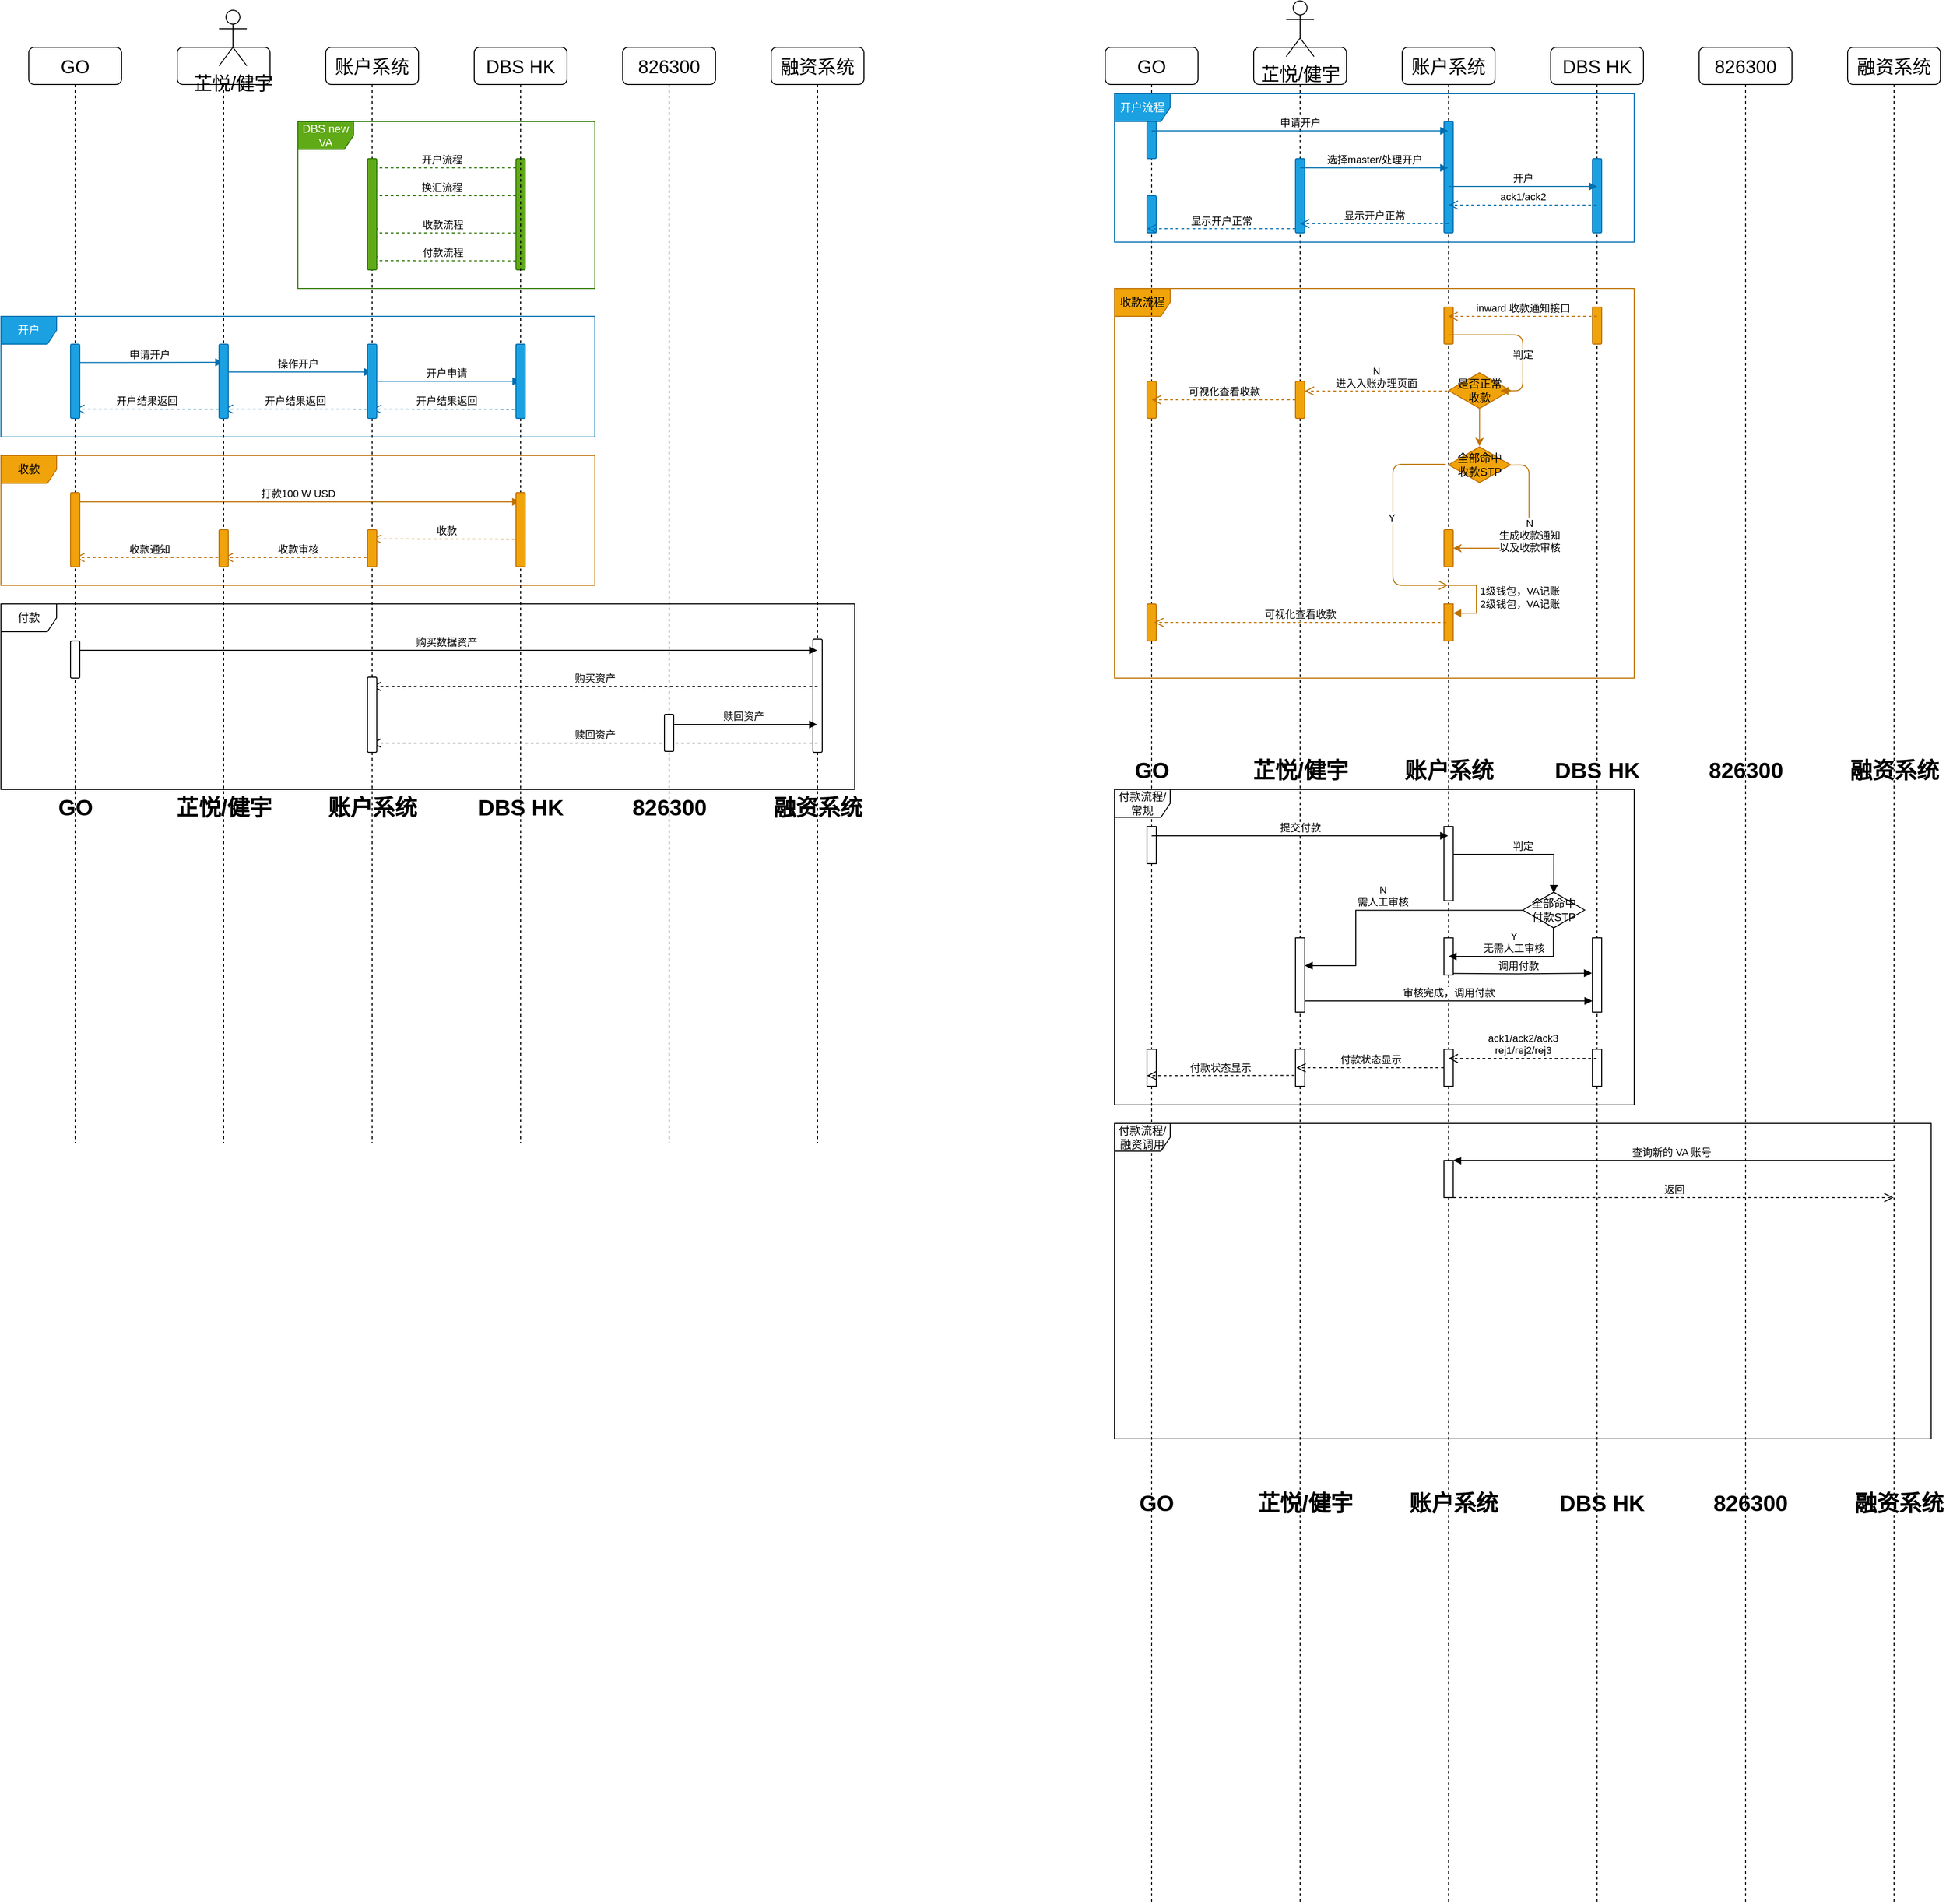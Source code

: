 <mxfile version="21.3.2" type="github">
  <diagram name="Page-1" id="2YBvvXClWsGukQMizWep">
    <mxGraphModel dx="1046" dy="577" grid="1" gridSize="10" guides="1" tooltips="1" connect="1" arrows="1" fold="1" page="1" pageScale="1" pageWidth="850" pageHeight="1100" math="0" shadow="0">
      <root>
        <mxCell id="0" />
        <mxCell id="1" parent="0" />
        <mxCell id="XJ6F1k_8K6ic9RC7Fvcj-152" value="收款流程" style="shape=umlFrame;whiteSpace=wrap;html=1;pointerEvents=0;rounded=1;fillColor=#f0a30a;fontColor=#000000;strokeColor=#BD7000;" parent="1" vertex="1">
          <mxGeometry x="1280" y="340" width="560" height="420" as="geometry" />
        </mxCell>
        <mxCell id="iCU8PE95by6Qg0S7l5G6-96" value="826300" style="shape=umlLifeline;perimeter=lifelinePerimeter;whiteSpace=wrap;html=1;container=1;dropTarget=0;collapsible=0;recursiveResize=0;outlineConnect=0;portConstraint=eastwest;newEdgeStyle={&quot;edgeStyle&quot;:&quot;elbowEdgeStyle&quot;,&quot;elbow&quot;:&quot;vertical&quot;,&quot;curved&quot;:0,&quot;rounded&quot;:0};fontSize=20;rounded=1;" parent="1" vertex="1">
          <mxGeometry x="750" y="80" width="100" height="1181.1" as="geometry" />
        </mxCell>
        <mxCell id="iCU8PE95by6Qg0S7l5G6-97" value="" style="html=1;points=[];perimeter=orthogonalPerimeter;outlineConnect=0;targetShapes=umlLifeline;portConstraint=eastwest;newEdgeStyle={&quot;edgeStyle&quot;:&quot;elbowEdgeStyle&quot;,&quot;elbow&quot;:&quot;vertical&quot;,&quot;curved&quot;:0,&quot;rounded&quot;:0};rounded=1;" parent="iCU8PE95by6Qg0S7l5G6-96" vertex="1">
          <mxGeometry x="45" y="719" width="10" height="40" as="geometry" />
        </mxCell>
        <mxCell id="iCU8PE95by6Qg0S7l5G6-9" value="DBS new VA" style="shape=umlFrame;whiteSpace=wrap;html=1;pointerEvents=0;fillColor=#60a917;strokeColor=#2D7600;fontColor=#ffffff;rounded=1;" parent="1" vertex="1">
          <mxGeometry x="400" y="160" width="320" height="180" as="geometry" />
        </mxCell>
        <mxCell id="iCU8PE95by6Qg0S7l5G6-10" value="" style="html=1;points=[];perimeter=orthogonalPerimeter;outlineConnect=0;targetShapes=umlLifeline;portConstraint=eastwest;newEdgeStyle={&quot;edgeStyle&quot;:&quot;elbowEdgeStyle&quot;,&quot;elbow&quot;:&quot;vertical&quot;,&quot;curved&quot;:0,&quot;rounded&quot;:0};fillColor=#60a917;strokeColor=#2D7600;fontColor=#ffffff;rounded=1;" parent="1" vertex="1">
          <mxGeometry x="635" y="200" width="10" height="120" as="geometry" />
        </mxCell>
        <mxCell id="iCU8PE95by6Qg0S7l5G6-12" value="开户流程" style="html=1;verticalAlign=bottom;endArrow=open;dashed=1;endSize=8;edgeStyle=elbowEdgeStyle;elbow=vertical;curved=0;rounded=1;fillColor=#60a917;strokeColor=#2D7600;" parent="1" edge="1">
          <mxGeometry x="0.003" relative="1" as="geometry">
            <mxPoint x="635.0" y="210.005" as="sourcePoint" />
            <mxPoint x="475.5" y="210.1" as="targetPoint" />
            <mxPoint as="offset" />
          </mxGeometry>
        </mxCell>
        <mxCell id="iCU8PE95by6Qg0S7l5G6-13" value="收款流程" style="html=1;verticalAlign=bottom;endArrow=open;dashed=1;endSize=8;edgeStyle=elbowEdgeStyle;elbow=vertical;curved=0;rounded=1;fillColor=#60a917;strokeColor=#2D7600;" parent="1" edge="1">
          <mxGeometry x="-0.002" relative="1" as="geometry">
            <mxPoint x="635" y="280.1" as="sourcePoint" />
            <mxPoint x="476" y="280.1" as="targetPoint" />
            <mxPoint as="offset" />
          </mxGeometry>
        </mxCell>
        <mxCell id="iCU8PE95by6Qg0S7l5G6-14" value="付款流程" style="html=1;verticalAlign=bottom;endArrow=open;dashed=1;endSize=8;edgeStyle=elbowEdgeStyle;elbow=vertical;curved=0;rounded=1;fillColor=#60a917;strokeColor=#2D7600;" parent="1" edge="1">
          <mxGeometry x="-0.002" relative="1" as="geometry">
            <mxPoint x="635" y="310.2" as="sourcePoint" />
            <mxPoint x="476" y="310.2" as="targetPoint" />
            <mxPoint as="offset" />
          </mxGeometry>
        </mxCell>
        <mxCell id="iCU8PE95by6Qg0S7l5G6-16" value="换汇流程" style="html=1;verticalAlign=bottom;endArrow=open;dashed=1;endSize=8;edgeStyle=elbowEdgeStyle;elbow=vertical;curved=0;rounded=1;fillColor=#60a917;strokeColor=#2D7600;" parent="1" edge="1">
          <mxGeometry x="0.001" relative="1" as="geometry">
            <mxPoint x="635.0" y="240.005" as="sourcePoint" />
            <mxPoint x="475.5" y="240.1" as="targetPoint" />
            <mxPoint as="offset" />
          </mxGeometry>
        </mxCell>
        <mxCell id="iCU8PE95by6Qg0S7l5G6-22" value="申请开户" style="html=1;verticalAlign=bottom;endArrow=block;edgeStyle=elbowEdgeStyle;elbow=vertical;curved=0;rounded=1;fillColor=#1ba1e2;strokeColor=#006EAF;" parent="1" edge="1">
          <mxGeometry x="0.002" width="80" relative="1" as="geometry">
            <mxPoint x="160" y="419.81" as="sourcePoint" />
            <mxPoint x="319.5" y="419.556" as="targetPoint" />
            <mxPoint as="offset" />
          </mxGeometry>
        </mxCell>
        <mxCell id="iCU8PE95by6Qg0S7l5G6-23" value="操作开户" style="html=1;verticalAlign=bottom;endArrow=block;edgeStyle=elbowEdgeStyle;elbow=vertical;curved=0;rounded=1;fillColor=#1ba1e2;strokeColor=#006EAF;" parent="1" edge="1">
          <mxGeometry width="80" relative="1" as="geometry">
            <mxPoint x="320" y="430" as="sourcePoint" />
            <mxPoint x="480" y="430" as="targetPoint" />
          </mxGeometry>
        </mxCell>
        <mxCell id="iCU8PE95by6Qg0S7l5G6-26" value="开户申请" style="html=1;verticalAlign=bottom;endArrow=block;edgeStyle=elbowEdgeStyle;elbow=vertical;curved=0;rounded=1;fillColor=#1ba1e2;strokeColor=#006EAF;" parent="1" edge="1">
          <mxGeometry width="80" relative="1" as="geometry">
            <mxPoint x="480.25" y="440" as="sourcePoint" />
            <mxPoint x="639.75" y="440" as="targetPoint" />
          </mxGeometry>
        </mxCell>
        <mxCell id="iCU8PE95by6Qg0S7l5G6-27" value="开户结果返回" style="html=1;verticalAlign=bottom;endArrow=open;dashed=1;endSize=8;edgeStyle=elbowEdgeStyle;elbow=vertical;curved=0;rounded=1;fillColor=#1ba1e2;strokeColor=#006EAF;" parent="1" edge="1">
          <mxGeometry x="0.001" relative="1" as="geometry">
            <mxPoint x="639.5" y="470.222" as="sourcePoint" />
            <mxPoint x="480" y="470" as="targetPoint" />
            <mxPoint as="offset" />
          </mxGeometry>
        </mxCell>
        <mxCell id="iCU8PE95by6Qg0S7l5G6-28" value="开户结果返回" style="html=1;verticalAlign=bottom;endArrow=open;dashed=1;endSize=8;edgeStyle=elbowEdgeStyle;elbow=vertical;curved=0;rounded=1;fillColor=#1ba1e2;strokeColor=#006EAF;" parent="1" edge="1">
          <mxGeometry x="-0.001" relative="1" as="geometry">
            <mxPoint x="474.5" y="470.07" as="sourcePoint" />
            <mxPoint x="320.035" y="470.186" as="targetPoint" />
            <mxPoint as="offset" />
          </mxGeometry>
        </mxCell>
        <mxCell id="iCU8PE95by6Qg0S7l5G6-29" value="开户结果返回" style="html=1;verticalAlign=bottom;endArrow=open;dashed=1;endSize=8;edgeStyle=elbowEdgeStyle;elbow=vertical;curved=0;rounded=1;fillColor=#1ba1e2;strokeColor=#006EAF;" parent="1" edge="1">
          <mxGeometry x="-0.001" relative="1" as="geometry">
            <mxPoint x="314.5" y="470.12" as="sourcePoint" />
            <mxPoint x="160" y="470.05" as="targetPoint" />
            <mxPoint as="offset" />
          </mxGeometry>
        </mxCell>
        <mxCell id="iCU8PE95by6Qg0S7l5G6-37" value="GO" style="text;strokeColor=none;fillColor=none;html=1;fontSize=24;fontStyle=1;verticalAlign=middle;align=center;rounded=1;" parent="1" vertex="1">
          <mxGeometry x="110" y="880" width="100" height="40" as="geometry" />
        </mxCell>
        <mxCell id="iCU8PE95by6Qg0S7l5G6-38" value="芷悦/健宇" style="text;strokeColor=none;fillColor=none;html=1;fontSize=24;fontStyle=1;verticalAlign=middle;align=center;rounded=1;" parent="1" vertex="1">
          <mxGeometry x="270" y="880" width="100" height="40" as="geometry" />
        </mxCell>
        <mxCell id="iCU8PE95by6Qg0S7l5G6-39" value="账户系统" style="text;strokeColor=none;fillColor=none;html=1;fontSize=24;fontStyle=1;verticalAlign=middle;align=center;rounded=1;" parent="1" vertex="1">
          <mxGeometry x="430" y="880" width="100" height="40" as="geometry" />
        </mxCell>
        <mxCell id="iCU8PE95by6Qg0S7l5G6-40" value="DBS HK" style="text;strokeColor=none;fillColor=none;html=1;fontSize=24;fontStyle=1;verticalAlign=middle;align=center;rounded=1;" parent="1" vertex="1">
          <mxGeometry x="590" y="880" width="100" height="40" as="geometry" />
        </mxCell>
        <mxCell id="iCU8PE95by6Qg0S7l5G6-41" value="826300" style="text;strokeColor=none;fillColor=none;html=1;fontSize=24;fontStyle=1;verticalAlign=middle;align=center;rounded=1;" parent="1" vertex="1">
          <mxGeometry x="750" y="880" width="100" height="40" as="geometry" />
        </mxCell>
        <mxCell id="iCU8PE95by6Qg0S7l5G6-48" value="打款100 W USD" style="html=1;verticalAlign=bottom;endArrow=block;edgeStyle=elbowEdgeStyle;elbow=vertical;curved=0;rounded=1;fillColor=#f0a30a;strokeColor=#BD7000;" parent="1" edge="1">
          <mxGeometry width="80" relative="1" as="geometry">
            <mxPoint x="160" y="570" as="sourcePoint" />
            <mxPoint x="639.5" y="570.222" as="targetPoint" />
          </mxGeometry>
        </mxCell>
        <mxCell id="iCU8PE95by6Qg0S7l5G6-50" value="收款" style="html=1;verticalAlign=bottom;endArrow=open;dashed=1;endSize=8;edgeStyle=elbowEdgeStyle;elbow=vertical;curved=0;rounded=1;fillColor=#f0a30a;strokeColor=#BD7000;" parent="1" edge="1">
          <mxGeometry relative="1" as="geometry">
            <mxPoint x="639.5" y="610.222" as="sourcePoint" />
            <mxPoint x="480" y="610" as="targetPoint" />
          </mxGeometry>
        </mxCell>
        <mxCell id="iCU8PE95by6Qg0S7l5G6-52" value="收款审核" style="html=1;verticalAlign=bottom;endArrow=open;dashed=1;endSize=8;edgeStyle=elbowEdgeStyle;elbow=vertical;curved=0;rounded=1;fillColor=#f0a30a;strokeColor=#BD7000;" parent="1" edge="1">
          <mxGeometry relative="1" as="geometry">
            <mxPoint x="480" y="630" as="sourcePoint" />
            <mxPoint x="320" y="630" as="targetPoint" />
          </mxGeometry>
        </mxCell>
        <mxCell id="iCU8PE95by6Qg0S7l5G6-53" value="收款通知" style="html=1;verticalAlign=bottom;endArrow=open;dashed=1;endSize=8;edgeStyle=elbowEdgeStyle;elbow=vertical;curved=0;rounded=1;fillColor=#f0a30a;strokeColor=#BD7000;" parent="1" edge="1">
          <mxGeometry relative="1" as="geometry">
            <mxPoint x="320" y="630" as="sourcePoint" />
            <mxPoint x="160" y="630" as="targetPoint" />
          </mxGeometry>
        </mxCell>
        <mxCell id="iCU8PE95by6Qg0S7l5G6-57" value="融资系统" style="shape=umlLifeline;perimeter=lifelinePerimeter;whiteSpace=wrap;html=1;container=1;dropTarget=0;collapsible=0;recursiveResize=0;outlineConnect=0;portConstraint=eastwest;newEdgeStyle={&quot;edgeStyle&quot;:&quot;elbowEdgeStyle&quot;,&quot;elbow&quot;:&quot;vertical&quot;,&quot;curved&quot;:0,&quot;rounded&quot;:0};fontSize=20;rounded=1;" parent="1" vertex="1">
          <mxGeometry x="910" y="80" width="100" height="1181.1" as="geometry" />
        </mxCell>
        <mxCell id="iCU8PE95by6Qg0S7l5G6-59" value="" style="html=1;points=[];perimeter=orthogonalPerimeter;outlineConnect=0;targetShapes=umlLifeline;portConstraint=eastwest;newEdgeStyle={&quot;edgeStyle&quot;:&quot;elbowEdgeStyle&quot;,&quot;elbow&quot;:&quot;vertical&quot;,&quot;curved&quot;:0,&quot;rounded&quot;:0};rounded=1;" parent="iCU8PE95by6Qg0S7l5G6-57" vertex="1">
          <mxGeometry x="45" y="638" width="10" height="122" as="geometry" />
        </mxCell>
        <mxCell id="iCU8PE95by6Qg0S7l5G6-58" value="融资系统" style="text;strokeColor=none;fillColor=none;html=1;fontSize=24;fontStyle=1;verticalAlign=middle;align=center;rounded=1;" parent="1" vertex="1">
          <mxGeometry x="910" y="880" width="100" height="40" as="geometry" />
        </mxCell>
        <mxCell id="iCU8PE95by6Qg0S7l5G6-60" value="购买资产" style="html=1;verticalAlign=bottom;endArrow=open;dashed=1;endSize=8;edgeStyle=elbowEdgeStyle;elbow=vertical;curved=0;rounded=1;" parent="1" edge="1">
          <mxGeometry relative="1" as="geometry">
            <mxPoint x="960" y="769" as="sourcePoint" />
            <mxPoint x="479.389" y="769.222" as="targetPoint" />
          </mxGeometry>
        </mxCell>
        <mxCell id="iCU8PE95by6Qg0S7l5G6-64" value="购买数据资产" style="html=1;verticalAlign=bottom;endArrow=block;edgeStyle=elbowEdgeStyle;elbow=vertical;curved=0;rounded=1;" parent="1" edge="1">
          <mxGeometry width="80" relative="1" as="geometry">
            <mxPoint x="160" y="730" as="sourcePoint" />
            <mxPoint x="959.5" y="730.222" as="targetPoint" />
          </mxGeometry>
        </mxCell>
        <mxCell id="iCU8PE95by6Qg0S7l5G6-67" value="赎回资产" style="html=1;verticalAlign=bottom;endArrow=block;edgeStyle=elbowEdgeStyle;elbow=vertical;curved=0;rounded=1;" parent="1" edge="1">
          <mxGeometry width="80" relative="1" as="geometry">
            <mxPoint x="800" y="810" as="sourcePoint" />
            <mxPoint x="959.5" y="810.222" as="targetPoint" />
          </mxGeometry>
        </mxCell>
        <mxCell id="iCU8PE95by6Qg0S7l5G6-70" value="赎回资产" style="html=1;verticalAlign=bottom;endArrow=open;dashed=1;endSize=8;edgeStyle=elbowEdgeStyle;elbow=vertical;curved=0;rounded=1;" parent="1" edge="1">
          <mxGeometry relative="1" as="geometry">
            <mxPoint x="960" y="830" as="sourcePoint" />
            <mxPoint x="479.389" y="830.222" as="targetPoint" />
          </mxGeometry>
        </mxCell>
        <mxCell id="iCU8PE95by6Qg0S7l5G6-71" value="开户" style="shape=umlFrame;whiteSpace=wrap;html=1;pointerEvents=0;fillColor=#1ba1e2;strokeColor=#006EAF;fontColor=#ffffff;rounded=1;" parent="1" vertex="1">
          <mxGeometry x="80" y="370" width="640" height="130" as="geometry" />
        </mxCell>
        <mxCell id="iCU8PE95by6Qg0S7l5G6-73" value="收款" style="shape=umlFrame;whiteSpace=wrap;html=1;pointerEvents=0;fillColor=#f0a30a;strokeColor=#BD7000;fontColor=#000000;rounded=1;" parent="1" vertex="1">
          <mxGeometry x="80" y="520" width="640" height="140" as="geometry" />
        </mxCell>
        <mxCell id="iCU8PE95by6Qg0S7l5G6-74" value="付款" style="shape=umlFrame;whiteSpace=wrap;html=1;pointerEvents=0;rounded=1;" parent="1" vertex="1">
          <mxGeometry x="80" y="680" width="920" height="200" as="geometry" />
        </mxCell>
        <mxCell id="iCU8PE95by6Qg0S7l5G6-79" value="GO" style="shape=umlLifeline;perimeter=lifelinePerimeter;whiteSpace=wrap;html=1;container=1;dropTarget=0;collapsible=0;recursiveResize=0;outlineConnect=0;portConstraint=eastwest;newEdgeStyle={&quot;edgeStyle&quot;:&quot;elbowEdgeStyle&quot;,&quot;elbow&quot;:&quot;vertical&quot;,&quot;curved&quot;:0,&quot;rounded&quot;:0};fontSize=20;rounded=1;" parent="1" vertex="1">
          <mxGeometry x="110" y="80" width="100" height="1181.1" as="geometry" />
        </mxCell>
        <mxCell id="iCU8PE95by6Qg0S7l5G6-80" value="" style="html=1;points=[];perimeter=orthogonalPerimeter;outlineConnect=0;targetShapes=umlLifeline;portConstraint=eastwest;newEdgeStyle={&quot;edgeStyle&quot;:&quot;elbowEdgeStyle&quot;,&quot;elbow&quot;:&quot;vertical&quot;,&quot;curved&quot;:0,&quot;rounded&quot;:0};fillColor=#1ba1e2;fontColor=#ffffff;strokeColor=#006EAF;rounded=1;" parent="iCU8PE95by6Qg0S7l5G6-79" vertex="1">
          <mxGeometry x="45" y="320" width="10" height="80" as="geometry" />
        </mxCell>
        <mxCell id="iCU8PE95by6Qg0S7l5G6-81" value="" style="html=1;points=[];perimeter=orthogonalPerimeter;outlineConnect=0;targetShapes=umlLifeline;portConstraint=eastwest;newEdgeStyle={&quot;edgeStyle&quot;:&quot;elbowEdgeStyle&quot;,&quot;elbow&quot;:&quot;vertical&quot;,&quot;curved&quot;:0,&quot;rounded&quot;:0};fillColor=#f0a30a;fontColor=#000000;strokeColor=#BD7000;rounded=1;" parent="iCU8PE95by6Qg0S7l5G6-79" vertex="1">
          <mxGeometry x="45" y="480" width="10" height="80" as="geometry" />
        </mxCell>
        <mxCell id="iCU8PE95by6Qg0S7l5G6-82" value="" style="html=1;points=[];perimeter=orthogonalPerimeter;outlineConnect=0;targetShapes=umlLifeline;portConstraint=eastwest;newEdgeStyle={&quot;edgeStyle&quot;:&quot;elbowEdgeStyle&quot;,&quot;elbow&quot;:&quot;vertical&quot;,&quot;curved&quot;:0,&quot;rounded&quot;:0};rounded=1;" parent="iCU8PE95by6Qg0S7l5G6-79" vertex="1">
          <mxGeometry x="45" y="640" width="10" height="40" as="geometry" />
        </mxCell>
        <mxCell id="iCU8PE95by6Qg0S7l5G6-83" value="" style="shape=umlLifeline;perimeter=lifelinePerimeter;whiteSpace=wrap;html=1;container=1;dropTarget=0;collapsible=0;recursiveResize=0;outlineConnect=0;portConstraint=eastwest;newEdgeStyle={&quot;edgeStyle&quot;:&quot;elbowEdgeStyle&quot;,&quot;elbow&quot;:&quot;vertical&quot;,&quot;curved&quot;:0,&quot;rounded&quot;:0};fontSize=20;rounded=1;" parent="1" vertex="1">
          <mxGeometry x="270" y="80" width="100" height="1181.1" as="geometry" />
        </mxCell>
        <mxCell id="iCU8PE95by6Qg0S7l5G6-84" value="" style="html=1;points=[];perimeter=orthogonalPerimeter;outlineConnect=0;targetShapes=umlLifeline;portConstraint=eastwest;newEdgeStyle={&quot;edgeStyle&quot;:&quot;elbowEdgeStyle&quot;,&quot;elbow&quot;:&quot;vertical&quot;,&quot;curved&quot;:0,&quot;rounded&quot;:0};fillColor=#1ba1e2;fontColor=#ffffff;strokeColor=#006EAF;rounded=1;" parent="iCU8PE95by6Qg0S7l5G6-83" vertex="1">
          <mxGeometry x="45" y="320" width="10" height="80" as="geometry" />
        </mxCell>
        <mxCell id="iCU8PE95by6Qg0S7l5G6-85" value="" style="html=1;points=[];perimeter=orthogonalPerimeter;outlineConnect=0;targetShapes=umlLifeline;portConstraint=eastwest;newEdgeStyle={&quot;edgeStyle&quot;:&quot;elbowEdgeStyle&quot;,&quot;elbow&quot;:&quot;vertical&quot;,&quot;curved&quot;:0,&quot;rounded&quot;:0};fillColor=#f0a30a;fontColor=#000000;strokeColor=#BD7000;rounded=1;" parent="iCU8PE95by6Qg0S7l5G6-83" vertex="1">
          <mxGeometry x="45" y="520" width="10" height="40" as="geometry" />
        </mxCell>
        <mxCell id="iCU8PE95by6Qg0S7l5G6-86" value="账户系统" style="shape=umlLifeline;perimeter=lifelinePerimeter;whiteSpace=wrap;html=1;container=1;dropTarget=0;collapsible=0;recursiveResize=0;outlineConnect=0;portConstraint=eastwest;newEdgeStyle={&quot;edgeStyle&quot;:&quot;elbowEdgeStyle&quot;,&quot;elbow&quot;:&quot;vertical&quot;,&quot;curved&quot;:0,&quot;rounded&quot;:0};fontSize=20;rounded=1;" parent="1" vertex="1">
          <mxGeometry x="430" y="80" width="100" height="1181.1" as="geometry" />
        </mxCell>
        <mxCell id="iCU8PE95by6Qg0S7l5G6-87" value="" style="html=1;points=[];perimeter=orthogonalPerimeter;outlineConnect=0;targetShapes=umlLifeline;portConstraint=eastwest;newEdgeStyle={&quot;edgeStyle&quot;:&quot;elbowEdgeStyle&quot;,&quot;elbow&quot;:&quot;vertical&quot;,&quot;curved&quot;:0,&quot;rounded&quot;:0};fillColor=#60a917;strokeColor=#2D7600;fontColor=#ffffff;rounded=1;" parent="iCU8PE95by6Qg0S7l5G6-86" vertex="1">
          <mxGeometry x="45" y="120" width="10" height="120" as="geometry" />
        </mxCell>
        <mxCell id="iCU8PE95by6Qg0S7l5G6-88" value="" style="html=1;points=[];perimeter=orthogonalPerimeter;outlineConnect=0;targetShapes=umlLifeline;portConstraint=eastwest;newEdgeStyle={&quot;edgeStyle&quot;:&quot;elbowEdgeStyle&quot;,&quot;elbow&quot;:&quot;vertical&quot;,&quot;curved&quot;:0,&quot;rounded&quot;:0};fillColor=#1ba1e2;fontColor=#ffffff;strokeColor=#006EAF;rounded=1;" parent="iCU8PE95by6Qg0S7l5G6-86" vertex="1">
          <mxGeometry x="45" y="320" width="10" height="80" as="geometry" />
        </mxCell>
        <mxCell id="iCU8PE95by6Qg0S7l5G6-89" value="" style="html=1;points=[];perimeter=orthogonalPerimeter;outlineConnect=0;targetShapes=umlLifeline;portConstraint=eastwest;newEdgeStyle={&quot;edgeStyle&quot;:&quot;elbowEdgeStyle&quot;,&quot;elbow&quot;:&quot;vertical&quot;,&quot;curved&quot;:0,&quot;rounded&quot;:0};fillColor=#f0a30a;fontColor=#000000;strokeColor=#BD7000;rounded=1;" parent="iCU8PE95by6Qg0S7l5G6-86" vertex="1">
          <mxGeometry x="45" y="520" width="10" height="40" as="geometry" />
        </mxCell>
        <mxCell id="iCU8PE95by6Qg0S7l5G6-90" value="" style="html=1;points=[];perimeter=orthogonalPerimeter;outlineConnect=0;targetShapes=umlLifeline;portConstraint=eastwest;newEdgeStyle={&quot;edgeStyle&quot;:&quot;elbowEdgeStyle&quot;,&quot;elbow&quot;:&quot;vertical&quot;,&quot;curved&quot;:0,&quot;rounded&quot;:0};rounded=1;" parent="iCU8PE95by6Qg0S7l5G6-86" vertex="1">
          <mxGeometry x="45" y="679" width="10" height="81" as="geometry" />
        </mxCell>
        <mxCell id="iCU8PE95by6Qg0S7l5G6-91" value="DBS HK" style="shape=umlLifeline;perimeter=lifelinePerimeter;whiteSpace=wrap;html=1;container=1;dropTarget=0;collapsible=0;recursiveResize=0;outlineConnect=0;portConstraint=eastwest;newEdgeStyle={&quot;edgeStyle&quot;:&quot;elbowEdgeStyle&quot;,&quot;elbow&quot;:&quot;vertical&quot;,&quot;curved&quot;:0,&quot;rounded&quot;:0};fontSize=20;rounded=1;" parent="1" vertex="1">
          <mxGeometry x="590" y="80" width="100" height="1181.1" as="geometry" />
        </mxCell>
        <mxCell id="iCU8PE95by6Qg0S7l5G6-92" value="" style="html=1;points=[];perimeter=orthogonalPerimeter;outlineConnect=0;targetShapes=umlLifeline;portConstraint=eastwest;newEdgeStyle={&quot;edgeStyle&quot;:&quot;elbowEdgeStyle&quot;,&quot;elbow&quot;:&quot;vertical&quot;,&quot;curved&quot;:0,&quot;rounded&quot;:0};fillColor=#1ba1e2;fontColor=#ffffff;strokeColor=#006EAF;rounded=1;" parent="iCU8PE95by6Qg0S7l5G6-91" vertex="1">
          <mxGeometry x="45" y="320" width="10" height="80" as="geometry" />
        </mxCell>
        <mxCell id="iCU8PE95by6Qg0S7l5G6-93" value="" style="html=1;points=[];perimeter=orthogonalPerimeter;outlineConnect=0;targetShapes=umlLifeline;portConstraint=eastwest;newEdgeStyle={&quot;edgeStyle&quot;:&quot;elbowEdgeStyle&quot;,&quot;elbow&quot;:&quot;vertical&quot;,&quot;curved&quot;:0,&quot;rounded&quot;:0};fillColor=#f0a30a;fontColor=#000000;strokeColor=#BD7000;rounded=1;" parent="iCU8PE95by6Qg0S7l5G6-91" vertex="1">
          <mxGeometry x="45" y="480" width="10" height="80" as="geometry" />
        </mxCell>
        <mxCell id="iCU8PE95by6Qg0S7l5G6-94" value="826300" style="shape=umlLifeline;perimeter=lifelinePerimeter;whiteSpace=wrap;html=1;container=1;dropTarget=0;collapsible=0;recursiveResize=0;outlineConnect=0;portConstraint=eastwest;newEdgeStyle={&quot;edgeStyle&quot;:&quot;elbowEdgeStyle&quot;,&quot;elbow&quot;:&quot;vertical&quot;,&quot;curved&quot;:0,&quot;rounded&quot;:0};fontSize=20;rounded=1;" parent="1" vertex="1">
          <mxGeometry x="750" y="80" width="100" height="1181.1" as="geometry" />
        </mxCell>
        <mxCell id="iCU8PE95by6Qg0S7l5G6-95" value="" style="html=1;points=[];perimeter=orthogonalPerimeter;outlineConnect=0;targetShapes=umlLifeline;portConstraint=eastwest;newEdgeStyle={&quot;edgeStyle&quot;:&quot;elbowEdgeStyle&quot;,&quot;elbow&quot;:&quot;vertical&quot;,&quot;curved&quot;:0,&quot;rounded&quot;:0};rounded=1;" parent="iCU8PE95by6Qg0S7l5G6-94" vertex="1">
          <mxGeometry x="45" y="719" width="10" height="40" as="geometry" />
        </mxCell>
        <mxCell id="iCU8PE95by6Qg0S7l5G6-98" value="DBS HK" style="shape=umlLifeline;perimeter=lifelinePerimeter;whiteSpace=wrap;html=1;container=1;dropTarget=0;collapsible=0;recursiveResize=0;outlineConnect=0;portConstraint=eastwest;newEdgeStyle={&quot;edgeStyle&quot;:&quot;elbowEdgeStyle&quot;,&quot;elbow&quot;:&quot;vertical&quot;,&quot;curved&quot;:0,&quot;rounded&quot;:0};fontSize=20;rounded=1;" parent="1" vertex="1">
          <mxGeometry x="590" y="80" width="100" height="1181.1" as="geometry" />
        </mxCell>
        <mxCell id="iCU8PE95by6Qg0S7l5G6-99" value="" style="html=1;points=[];perimeter=orthogonalPerimeter;outlineConnect=0;targetShapes=umlLifeline;portConstraint=eastwest;newEdgeStyle={&quot;edgeStyle&quot;:&quot;elbowEdgeStyle&quot;,&quot;elbow&quot;:&quot;vertical&quot;,&quot;curved&quot;:0,&quot;rounded&quot;:0};fillColor=#1ba1e2;fontColor=#ffffff;strokeColor=#006EAF;rounded=1;" parent="iCU8PE95by6Qg0S7l5G6-98" vertex="1">
          <mxGeometry x="45" y="320" width="10" height="80" as="geometry" />
        </mxCell>
        <mxCell id="iCU8PE95by6Qg0S7l5G6-100" value="" style="html=1;points=[];perimeter=orthogonalPerimeter;outlineConnect=0;targetShapes=umlLifeline;portConstraint=eastwest;newEdgeStyle={&quot;edgeStyle&quot;:&quot;elbowEdgeStyle&quot;,&quot;elbow&quot;:&quot;vertical&quot;,&quot;curved&quot;:0,&quot;rounded&quot;:0};fillColor=#f0a30a;fontColor=#000000;strokeColor=#BD7000;rounded=1;" parent="iCU8PE95by6Qg0S7l5G6-98" vertex="1">
          <mxGeometry x="45" y="480" width="10" height="80" as="geometry" />
        </mxCell>
        <mxCell id="XJ6F1k_8K6ic9RC7Fvcj-105" value="融资系统" style="shape=umlLifeline;perimeter=lifelinePerimeter;whiteSpace=wrap;html=1;container=1;dropTarget=0;collapsible=0;recursiveResize=0;outlineConnect=0;portConstraint=eastwest;newEdgeStyle={&quot;edgeStyle&quot;:&quot;elbowEdgeStyle&quot;,&quot;elbow&quot;:&quot;vertical&quot;,&quot;curved&quot;:0,&quot;rounded&quot;:0};fontSize=20;rounded=1;" parent="1" vertex="1">
          <mxGeometry x="2070" y="80" width="100" height="2000" as="geometry" />
        </mxCell>
        <mxCell id="XJ6F1k_8K6ic9RC7Fvcj-107" value="GO" style="shape=umlLifeline;perimeter=lifelinePerimeter;whiteSpace=wrap;html=1;container=1;dropTarget=0;collapsible=0;recursiveResize=0;outlineConnect=0;portConstraint=eastwest;newEdgeStyle={&quot;edgeStyle&quot;:&quot;elbowEdgeStyle&quot;,&quot;elbow&quot;:&quot;vertical&quot;,&quot;curved&quot;:0,&quot;rounded&quot;:0};fontSize=20;rounded=1;" parent="1" vertex="1">
          <mxGeometry x="1270" y="80" width="100" height="2000" as="geometry" />
        </mxCell>
        <mxCell id="XJ6F1k_8K6ic9RC7Fvcj-145" value="" style="html=1;points=[];perimeter=orthogonalPerimeter;outlineConnect=0;targetShapes=umlLifeline;portConstraint=eastwest;newEdgeStyle={&quot;edgeStyle&quot;:&quot;elbowEdgeStyle&quot;,&quot;elbow&quot;:&quot;vertical&quot;,&quot;curved&quot;:0,&quot;rounded&quot;:0};rounded=1;fillColor=#f0a30a;fontColor=#000000;strokeColor=#BD7000;" parent="XJ6F1k_8K6ic9RC7Fvcj-107" vertex="1">
          <mxGeometry x="45" y="360" width="10" height="40" as="geometry" />
        </mxCell>
        <mxCell id="XJ6F1k_8K6ic9RC7Fvcj-154" value="" style="html=1;points=[];perimeter=orthogonalPerimeter;outlineConnect=0;targetShapes=umlLifeline;portConstraint=eastwest;newEdgeStyle={&quot;edgeStyle&quot;:&quot;elbowEdgeStyle&quot;,&quot;elbow&quot;:&quot;vertical&quot;,&quot;curved&quot;:0,&quot;rounded&quot;:0};rounded=1;fillColor=#1ba1e2;fontColor=#ffffff;strokeColor=#006EAF;" parent="XJ6F1k_8K6ic9RC7Fvcj-107" vertex="1">
          <mxGeometry x="45" y="80" width="10" height="40" as="geometry" />
        </mxCell>
        <mxCell id="i6KkL1Z0L1pgr_k6maQS-6" value="" style="html=1;points=[];perimeter=orthogonalPerimeter;outlineConnect=0;targetShapes=umlLifeline;portConstraint=eastwest;newEdgeStyle={&quot;edgeStyle&quot;:&quot;elbowEdgeStyle&quot;,&quot;elbow&quot;:&quot;vertical&quot;,&quot;curved&quot;:0,&quot;rounded&quot;:0};rounded=1;fillColor=#f0a30a;fontColor=#000000;strokeColor=#BD7000;" vertex="1" parent="XJ6F1k_8K6ic9RC7Fvcj-107">
          <mxGeometry x="45" y="600" width="10" height="40" as="geometry" />
        </mxCell>
        <mxCell id="XJ6F1k_8K6ic9RC7Fvcj-111" value="" style="shape=umlLifeline;perimeter=lifelinePerimeter;whiteSpace=wrap;html=1;container=1;dropTarget=0;collapsible=0;recursiveResize=0;outlineConnect=0;portConstraint=eastwest;newEdgeStyle={&quot;edgeStyle&quot;:&quot;elbowEdgeStyle&quot;,&quot;elbow&quot;:&quot;vertical&quot;,&quot;curved&quot;:0,&quot;rounded&quot;:0};fontSize=20;rounded=1;" parent="1" vertex="1">
          <mxGeometry x="1430" y="80" width="100" height="2000" as="geometry" />
        </mxCell>
        <mxCell id="XJ6F1k_8K6ic9RC7Fvcj-143" value="" style="html=1;points=[];perimeter=orthogonalPerimeter;outlineConnect=0;targetShapes=umlLifeline;portConstraint=eastwest;newEdgeStyle={&quot;edgeStyle&quot;:&quot;elbowEdgeStyle&quot;,&quot;elbow&quot;:&quot;vertical&quot;,&quot;curved&quot;:0,&quot;rounded&quot;:0};rounded=1;fillColor=#f0a30a;fontColor=#000000;strokeColor=#BD7000;" parent="XJ6F1k_8K6ic9RC7Fvcj-111" vertex="1">
          <mxGeometry x="45" y="360" width="10" height="40" as="geometry" />
        </mxCell>
        <mxCell id="XJ6F1k_8K6ic9RC7Fvcj-156" value="" style="html=1;points=[];perimeter=orthogonalPerimeter;outlineConnect=0;targetShapes=umlLifeline;portConstraint=eastwest;newEdgeStyle={&quot;edgeStyle&quot;:&quot;elbowEdgeStyle&quot;,&quot;elbow&quot;:&quot;vertical&quot;,&quot;curved&quot;:0,&quot;rounded&quot;:0};rounded=1;fillColor=#1ba1e2;fontColor=#ffffff;strokeColor=#006EAF;" parent="XJ6F1k_8K6ic9RC7Fvcj-111" vertex="1">
          <mxGeometry x="45" y="120" width="10" height="80" as="geometry" />
        </mxCell>
        <mxCell id="XJ6F1k_8K6ic9RC7Fvcj-114" value="账户系统" style="shape=umlLifeline;perimeter=lifelinePerimeter;whiteSpace=wrap;html=1;container=1;dropTarget=0;collapsible=0;recursiveResize=0;outlineConnect=0;portConstraint=eastwest;newEdgeStyle={&quot;edgeStyle&quot;:&quot;elbowEdgeStyle&quot;,&quot;elbow&quot;:&quot;vertical&quot;,&quot;curved&quot;:0,&quot;rounded&quot;:0};fontSize=20;rounded=1;" parent="1" vertex="1">
          <mxGeometry x="1590" y="80" width="100" height="2000" as="geometry" />
        </mxCell>
        <mxCell id="XJ6F1k_8K6ic9RC7Fvcj-132" value="" style="html=1;points=[];perimeter=orthogonalPerimeter;outlineConnect=0;targetShapes=umlLifeline;portConstraint=eastwest;newEdgeStyle={&quot;edgeStyle&quot;:&quot;elbowEdgeStyle&quot;,&quot;elbow&quot;:&quot;vertical&quot;,&quot;curved&quot;:0,&quot;rounded&quot;:0};rounded=1;fillColor=#f0a30a;fontColor=#000000;strokeColor=#BD7000;" parent="XJ6F1k_8K6ic9RC7Fvcj-114" vertex="1">
          <mxGeometry x="45" y="280" width="10" height="40" as="geometry" />
        </mxCell>
        <mxCell id="XJ6F1k_8K6ic9RC7Fvcj-138" value="" style="html=1;points=[];perimeter=orthogonalPerimeter;outlineConnect=0;targetShapes=umlLifeline;portConstraint=eastwest;newEdgeStyle={&quot;edgeStyle&quot;:&quot;elbowEdgeStyle&quot;,&quot;elbow&quot;:&quot;vertical&quot;,&quot;curved&quot;:0,&quot;rounded&quot;:0};rounded=1;fillColor=#f0a30a;fontColor=#000000;strokeColor=#BD7000;" parent="XJ6F1k_8K6ic9RC7Fvcj-114" vertex="1">
          <mxGeometry x="45" y="520" width="10" height="40" as="geometry" />
        </mxCell>
        <mxCell id="XJ6F1k_8K6ic9RC7Fvcj-155" value="" style="html=1;points=[];perimeter=orthogonalPerimeter;outlineConnect=0;targetShapes=umlLifeline;portConstraint=eastwest;newEdgeStyle={&quot;edgeStyle&quot;:&quot;elbowEdgeStyle&quot;,&quot;elbow&quot;:&quot;vertical&quot;,&quot;curved&quot;:0,&quot;rounded&quot;:0};rounded=1;fillColor=#1ba1e2;fontColor=#ffffff;strokeColor=#006EAF;" parent="XJ6F1k_8K6ic9RC7Fvcj-114" vertex="1">
          <mxGeometry x="45" y="80" width="10" height="120" as="geometry" />
        </mxCell>
        <mxCell id="i6KkL1Z0L1pgr_k6maQS-4" value="" style="html=1;points=[];perimeter=orthogonalPerimeter;outlineConnect=0;targetShapes=umlLifeline;portConstraint=eastwest;newEdgeStyle={&quot;edgeStyle&quot;:&quot;elbowEdgeStyle&quot;,&quot;elbow&quot;:&quot;vertical&quot;,&quot;curved&quot;:0,&quot;rounded&quot;:0};fillColor=#f0a30a;fontColor=#000000;strokeColor=#BD7000;" vertex="1" parent="XJ6F1k_8K6ic9RC7Fvcj-114">
          <mxGeometry x="45" y="600" width="10" height="40" as="geometry" />
        </mxCell>
        <mxCell id="i6KkL1Z0L1pgr_k6maQS-5" value="1级钱包，VA记账&lt;br&gt;2级钱包，VA记账" style="html=1;align=left;spacingLeft=2;endArrow=block;rounded=0;edgeStyle=orthogonalEdgeStyle;curved=0;rounded=0;fillColor=#f0a30a;strokeColor=#BD7000;" edge="1" target="i6KkL1Z0L1pgr_k6maQS-4" parent="XJ6F1k_8K6ic9RC7Fvcj-114">
          <mxGeometry x="0.012" relative="1" as="geometry">
            <mxPoint x="50" y="580" as="sourcePoint" />
            <Array as="points">
              <mxPoint x="80" y="610" />
            </Array>
            <mxPoint as="offset" />
          </mxGeometry>
        </mxCell>
        <mxCell id="XJ6F1k_8K6ic9RC7Fvcj-119" value="826300" style="shape=umlLifeline;perimeter=lifelinePerimeter;whiteSpace=wrap;html=1;container=1;dropTarget=0;collapsible=0;recursiveResize=0;outlineConnect=0;portConstraint=eastwest;newEdgeStyle={&quot;edgeStyle&quot;:&quot;elbowEdgeStyle&quot;,&quot;elbow&quot;:&quot;vertical&quot;,&quot;curved&quot;:0,&quot;rounded&quot;:0};fontSize=20;rounded=1;" parent="1" vertex="1">
          <mxGeometry x="1910" y="80" width="100" height="2000" as="geometry" />
        </mxCell>
        <mxCell id="XJ6F1k_8K6ic9RC7Fvcj-121" value="DBS HK" style="shape=umlLifeline;perimeter=lifelinePerimeter;whiteSpace=wrap;html=1;container=1;dropTarget=0;collapsible=0;recursiveResize=0;outlineConnect=0;portConstraint=eastwest;newEdgeStyle={&quot;edgeStyle&quot;:&quot;elbowEdgeStyle&quot;,&quot;elbow&quot;:&quot;vertical&quot;,&quot;curved&quot;:0,&quot;rounded&quot;:0};fontSize=20;rounded=1;" parent="1" vertex="1">
          <mxGeometry x="1750" y="80" width="100" height="2000" as="geometry" />
        </mxCell>
        <mxCell id="XJ6F1k_8K6ic9RC7Fvcj-131" value="" style="html=1;points=[];perimeter=orthogonalPerimeter;outlineConnect=0;targetShapes=umlLifeline;portConstraint=eastwest;newEdgeStyle={&quot;edgeStyle&quot;:&quot;elbowEdgeStyle&quot;,&quot;elbow&quot;:&quot;vertical&quot;,&quot;curved&quot;:0,&quot;rounded&quot;:0};rounded=1;fillColor=#f0a30a;fontColor=#000000;strokeColor=#BD7000;" parent="XJ6F1k_8K6ic9RC7Fvcj-121" vertex="1">
          <mxGeometry x="45" y="280" width="10" height="40" as="geometry" />
        </mxCell>
        <mxCell id="XJ6F1k_8K6ic9RC7Fvcj-161" value="" style="html=1;points=[];perimeter=orthogonalPerimeter;outlineConnect=0;targetShapes=umlLifeline;portConstraint=eastwest;newEdgeStyle={&quot;edgeStyle&quot;:&quot;elbowEdgeStyle&quot;,&quot;elbow&quot;:&quot;vertical&quot;,&quot;curved&quot;:0,&quot;rounded&quot;:0};rounded=1;fillColor=#1ba1e2;fontColor=#ffffff;strokeColor=#006EAF;" parent="XJ6F1k_8K6ic9RC7Fvcj-121" vertex="1">
          <mxGeometry x="45" y="120" width="10" height="80" as="geometry" />
        </mxCell>
        <mxCell id="i6KkL1Z0L1pgr_k6maQS-29" value="" style="html=1;points=[];perimeter=orthogonalPerimeter;outlineConnect=0;targetShapes=umlLifeline;portConstraint=eastwest;newEdgeStyle={&quot;edgeStyle&quot;:&quot;elbowEdgeStyle&quot;,&quot;elbow&quot;:&quot;vertical&quot;,&quot;curved&quot;:0,&quot;rounded&quot;:0};" vertex="1" parent="XJ6F1k_8K6ic9RC7Fvcj-121">
          <mxGeometry x="45" y="1080" width="10" height="40" as="geometry" />
        </mxCell>
        <mxCell id="XJ6F1k_8K6ic9RC7Fvcj-124" value="芷悦/健宇" style="shape=umlActor;verticalLabelPosition=bottom;verticalAlign=top;html=1;fontSize=20;rounded=1;" parent="1" vertex="1">
          <mxGeometry x="315" y="40" width="30" height="60" as="geometry" />
        </mxCell>
        <mxCell id="iCU8PE95by6Qg0S7l5G6-8" value="芷悦/健宇" style="shape=umlActor;verticalLabelPosition=bottom;verticalAlign=top;html=1;fontSize=20;rounded=1;" parent="1" vertex="1">
          <mxGeometry x="1465" y="30" width="30" height="60" as="geometry" />
        </mxCell>
        <mxCell id="XJ6F1k_8K6ic9RC7Fvcj-125" value="GO" style="text;strokeColor=none;fillColor=none;html=1;fontSize=24;fontStyle=1;verticalAlign=middle;align=center;rounded=1;" parent="1" vertex="1">
          <mxGeometry x="1270" y="840" width="100" height="40" as="geometry" />
        </mxCell>
        <mxCell id="XJ6F1k_8K6ic9RC7Fvcj-126" value="芷悦/健宇" style="text;strokeColor=none;fillColor=none;html=1;fontSize=24;fontStyle=1;verticalAlign=middle;align=center;rounded=1;" parent="1" vertex="1">
          <mxGeometry x="1430" y="840" width="100" height="40" as="geometry" />
        </mxCell>
        <mxCell id="XJ6F1k_8K6ic9RC7Fvcj-127" value="账户系统" style="text;strokeColor=none;fillColor=none;html=1;fontSize=24;fontStyle=1;verticalAlign=middle;align=center;rounded=1;" parent="1" vertex="1">
          <mxGeometry x="1590" y="840" width="100" height="40" as="geometry" />
        </mxCell>
        <mxCell id="XJ6F1k_8K6ic9RC7Fvcj-128" value="DBS HK" style="text;strokeColor=none;fillColor=none;html=1;fontSize=24;fontStyle=1;verticalAlign=middle;align=center;rounded=1;" parent="1" vertex="1">
          <mxGeometry x="1750" y="840" width="100" height="40" as="geometry" />
        </mxCell>
        <mxCell id="XJ6F1k_8K6ic9RC7Fvcj-129" value="826300" style="text;strokeColor=none;fillColor=none;html=1;fontSize=24;fontStyle=1;verticalAlign=middle;align=center;rounded=1;" parent="1" vertex="1">
          <mxGeometry x="1910" y="840" width="100" height="40" as="geometry" />
        </mxCell>
        <mxCell id="XJ6F1k_8K6ic9RC7Fvcj-130" value="融资系统" style="text;strokeColor=none;fillColor=none;html=1;fontSize=24;fontStyle=1;verticalAlign=middle;align=center;rounded=1;" parent="1" vertex="1">
          <mxGeometry x="2070" y="840" width="100" height="40" as="geometry" />
        </mxCell>
        <mxCell id="XJ6F1k_8K6ic9RC7Fvcj-133" value="inward 收款通知接口" style="html=1;verticalAlign=bottom;endArrow=open;dashed=1;endSize=8;edgeStyle=elbowEdgeStyle;elbow=vertical;curved=0;rounded=1;fillColor=#f0a30a;strokeColor=#BD7000;" parent="1" edge="1">
          <mxGeometry relative="1" as="geometry">
            <mxPoint x="1800" y="370" as="sourcePoint" />
            <mxPoint x="1639.667" y="370.333" as="targetPoint" />
          </mxGeometry>
        </mxCell>
        <mxCell id="XJ6F1k_8K6ic9RC7Fvcj-149" value="" style="edgeStyle=orthogonalEdgeStyle;rounded=1;orthogonalLoop=1;jettySize=auto;html=1;fillColor=#f0a30a;strokeColor=#BD7000;" parent="1" source="XJ6F1k_8K6ic9RC7Fvcj-140" target="XJ6F1k_8K6ic9RC7Fvcj-148" edge="1">
          <mxGeometry relative="1" as="geometry" />
        </mxCell>
        <mxCell id="XJ6F1k_8K6ic9RC7Fvcj-140" value="是否正常&lt;br&gt;收款" style="html=1;whiteSpace=wrap;aspect=fixed;shape=isoRectangle;rounded=1;fillColor=#f0a30a;fontColor=#000000;strokeColor=#BD7000;" parent="1" vertex="1">
          <mxGeometry x="1640.0" y="430" width="66.66" height="40" as="geometry" />
        </mxCell>
        <mxCell id="XJ6F1k_8K6ic9RC7Fvcj-141" value="判定" style="html=1;verticalAlign=bottom;endArrow=block;edgeStyle=orthogonalEdgeStyle;elbow=vertical;rounded=1;entryX=0.838;entryY=0.508;entryDx=0;entryDy=0;entryPerimeter=0;fillColor=#f0a30a;strokeColor=#BD7000;" parent="1" target="XJ6F1k_8K6ic9RC7Fvcj-140" edge="1">
          <mxGeometry x="0.338" width="80" relative="1" as="geometry">
            <mxPoint x="1640" y="390" as="sourcePoint" />
            <mxPoint x="1710" y="450" as="targetPoint" />
            <Array as="points">
              <mxPoint x="1720" y="390" />
              <mxPoint x="1720" y="450" />
            </Array>
            <mxPoint as="offset" />
          </mxGeometry>
        </mxCell>
        <mxCell id="XJ6F1k_8K6ic9RC7Fvcj-144" value="N&lt;br&gt;进入入账办理页面" style="html=1;verticalAlign=bottom;endArrow=open;dashed=1;endSize=8;edgeStyle=elbowEdgeStyle;elbow=vertical;curved=0;rounded=1;exitX=-0.019;exitY=0.514;exitDx=0;exitDy=0;exitPerimeter=0;fillColor=#f0a30a;strokeColor=#BD7000;" parent="1" source="XJ6F1k_8K6ic9RC7Fvcj-140" target="XJ6F1k_8K6ic9RC7Fvcj-143" edge="1">
          <mxGeometry relative="1" as="geometry">
            <mxPoint x="1570" y="450" as="sourcePoint" />
            <mxPoint x="1490" y="450" as="targetPoint" />
            <Array as="points" />
          </mxGeometry>
        </mxCell>
        <mxCell id="XJ6F1k_8K6ic9RC7Fvcj-146" value="可视化查看收款" style="html=1;verticalAlign=bottom;endArrow=open;dashed=1;endSize=8;edgeStyle=elbowEdgeStyle;elbow=vertical;curved=0;rounded=1;fillColor=#f0a30a;strokeColor=#BD7000;" parent="1" edge="1">
          <mxGeometry relative="1" as="geometry">
            <mxPoint x="1637.25" y="700" as="sourcePoint" />
            <mxPoint x="1322.75" y="700.238" as="targetPoint" />
            <Array as="points">
              <mxPoint x="1637.75" y="700" />
            </Array>
          </mxGeometry>
        </mxCell>
        <mxCell id="XJ6F1k_8K6ic9RC7Fvcj-147" value="可视化查看收款" style="html=1;verticalAlign=bottom;endArrow=open;dashed=1;endSize=8;edgeStyle=elbowEdgeStyle;elbow=vertical;curved=0;rounded=1;fillColor=#f0a30a;strokeColor=#BD7000;" parent="1" source="XJ6F1k_8K6ic9RC7Fvcj-143" edge="1">
          <mxGeometry relative="1" as="geometry">
            <mxPoint x="1470" y="460" as="sourcePoint" />
            <mxPoint x="1320" y="460" as="targetPoint" />
          </mxGeometry>
        </mxCell>
        <mxCell id="XJ6F1k_8K6ic9RC7Fvcj-150" value="&lt;span style=&quot;text-align: left;&quot;&gt;N&lt;/span&gt;&lt;br&gt;&lt;span style=&quot;color: rgb(0, 0, 0); font-family: Helvetica; font-size: 11px; font-style: normal; font-variant-ligatures: normal; font-variant-caps: normal; font-weight: 400; letter-spacing: normal; orphans: 2; text-align: left; text-indent: 0px; text-transform: none; widows: 2; word-spacing: 0px; -webkit-text-stroke-width: 0px; background-color: rgb(255, 255, 255); text-decoration-thickness: initial; text-decoration-style: initial; text-decoration-color: initial; float: none; display: inline !important;&quot;&gt;生成收款通知&lt;/span&gt;&lt;br style=&quot;border-color: var(--border-color); color: rgb(0, 0, 0); font-family: Helvetica; font-size: 11px; font-style: normal; font-variant-ligatures: normal; font-variant-caps: normal; font-weight: 400; letter-spacing: normal; orphans: 2; text-align: left; text-indent: 0px; text-transform: none; widows: 2; word-spacing: 0px; -webkit-text-stroke-width: 0px; text-decoration-thickness: initial; text-decoration-style: initial; text-decoration-color: initial;&quot;&gt;&lt;span style=&quot;color: rgb(0, 0, 0); font-family: Helvetica; font-size: 11px; font-style: normal; font-variant-ligatures: normal; font-variant-caps: normal; font-weight: 400; letter-spacing: normal; orphans: 2; text-align: left; text-indent: 0px; text-transform: none; widows: 2; word-spacing: 0px; -webkit-text-stroke-width: 0px; background-color: rgb(255, 255, 255); text-decoration-thickness: initial; text-decoration-style: initial; text-decoration-color: initial; float: none; display: inline !important;&quot;&gt;以及收款审核&lt;/span&gt;" style="edgeStyle=orthogonalEdgeStyle;rounded=1;orthogonalLoop=1;jettySize=auto;html=1;exitX=1;exitY=0.508;exitDx=0;exitDy=0;exitPerimeter=0;fillColor=#f0a30a;strokeColor=#BD7000;" parent="1" source="XJ6F1k_8K6ic9RC7Fvcj-148" target="XJ6F1k_8K6ic9RC7Fvcj-138" edge="1">
          <mxGeometry x="0.002" relative="1" as="geometry">
            <mxPoint as="offset" />
          </mxGeometry>
        </mxCell>
        <mxCell id="XJ6F1k_8K6ic9RC7Fvcj-148" value="全部命中&lt;br&gt;收款STP" style="html=1;whiteSpace=wrap;aspect=fixed;shape=isoRectangle;rounded=1;fillColor=#f0a30a;fontColor=#000000;strokeColor=#BD7000;" parent="1" vertex="1">
          <mxGeometry x="1640.0" y="510" width="66.66" height="40" as="geometry" />
        </mxCell>
        <mxCell id="XJ6F1k_8K6ic9RC7Fvcj-151" value="Y&amp;nbsp;" style="html=1;verticalAlign=bottom;endArrow=open;endSize=8;edgeStyle=orthogonalEdgeStyle;elbow=vertical;rounded=1;fillColor=#f0a30a;strokeColor=#BD7000;" parent="1" edge="1">
          <mxGeometry relative="1" as="geometry">
            <mxPoint x="1637" y="529.5" as="sourcePoint" />
            <mxPoint x="1639.5" y="660" as="targetPoint" />
            <Array as="points">
              <mxPoint x="1580" y="530" />
              <mxPoint x="1580" y="660" />
            </Array>
          </mxGeometry>
        </mxCell>
        <mxCell id="XJ6F1k_8K6ic9RC7Fvcj-157" value="申请开户" style="html=1;verticalAlign=bottom;endArrow=block;edgeStyle=elbowEdgeStyle;elbow=vertical;curved=0;rounded=1;fillColor=#1ba1e2;strokeColor=#006EAF;" parent="1" target="XJ6F1k_8K6ic9RC7Fvcj-114" edge="1">
          <mxGeometry width="80" relative="1" as="geometry">
            <mxPoint x="1320" y="170" as="sourcePoint" />
            <mxPoint x="1400" y="170" as="targetPoint" />
          </mxGeometry>
        </mxCell>
        <mxCell id="XJ6F1k_8K6ic9RC7Fvcj-159" value="选择master/处理开户" style="html=1;verticalAlign=bottom;endArrow=block;edgeStyle=elbowEdgeStyle;elbow=vertical;curved=0;rounded=0;fillColor=#1ba1e2;strokeColor=#006EAF;" parent="1" target="XJ6F1k_8K6ic9RC7Fvcj-114" edge="1">
          <mxGeometry width="80" relative="1" as="geometry">
            <mxPoint x="1480" y="210" as="sourcePoint" />
            <mxPoint x="1560" y="210" as="targetPoint" />
          </mxGeometry>
        </mxCell>
        <mxCell id="XJ6F1k_8K6ic9RC7Fvcj-162" value="开户" style="html=1;verticalAlign=bottom;endArrow=block;edgeStyle=elbowEdgeStyle;elbow=vertical;curved=0;rounded=0;fillColor=#1ba1e2;strokeColor=#006EAF;" parent="1" edge="1">
          <mxGeometry width="80" relative="1" as="geometry">
            <mxPoint x="1640" y="230" as="sourcePoint" />
            <mxPoint x="1800" y="230" as="targetPoint" />
          </mxGeometry>
        </mxCell>
        <mxCell id="XJ6F1k_8K6ic9RC7Fvcj-164" value="ack1/ack2" style="html=1;verticalAlign=bottom;endArrow=open;dashed=1;endSize=8;edgeStyle=elbowEdgeStyle;elbow=vertical;curved=0;rounded=0;fillColor=#1ba1e2;strokeColor=#006EAF;" parent="1" source="XJ6F1k_8K6ic9RC7Fvcj-121" edge="1">
          <mxGeometry relative="1" as="geometry">
            <mxPoint x="1720" y="250" as="sourcePoint" />
            <mxPoint x="1640" y="250" as="targetPoint" />
          </mxGeometry>
        </mxCell>
        <mxCell id="XJ6F1k_8K6ic9RC7Fvcj-165" value="开户流程" style="shape=umlFrame;whiteSpace=wrap;html=1;pointerEvents=0;rounded=1;fillColor=#1ba1e2;fontColor=#ffffff;strokeColor=#006EAF;" parent="1" vertex="1">
          <mxGeometry x="1280" y="130" width="560" height="160" as="geometry" />
        </mxCell>
        <mxCell id="i6KkL1Z0L1pgr_k6maQS-1" value="显示开户正常" style="html=1;verticalAlign=bottom;endArrow=open;dashed=1;endSize=8;edgeStyle=elbowEdgeStyle;elbow=vertical;curved=0;rounded=0;fillColor=#1ba1e2;strokeColor=#006EAF;" edge="1" parent="1">
          <mxGeometry relative="1" as="geometry">
            <mxPoint x="1640" y="270" as="sourcePoint" />
            <mxPoint x="1480" y="270" as="targetPoint" />
          </mxGeometry>
        </mxCell>
        <mxCell id="i6KkL1Z0L1pgr_k6maQS-2" value="" style="html=1;points=[];perimeter=orthogonalPerimeter;outlineConnect=0;targetShapes=umlLifeline;portConstraint=eastwest;newEdgeStyle={&quot;edgeStyle&quot;:&quot;elbowEdgeStyle&quot;,&quot;elbow&quot;:&quot;vertical&quot;,&quot;curved&quot;:0,&quot;rounded&quot;:0};rounded=1;fillColor=#1ba1e2;fontColor=#ffffff;strokeColor=#006EAF;" vertex="1" parent="1">
          <mxGeometry x="1315" y="240" width="10" height="40" as="geometry" />
        </mxCell>
        <mxCell id="i6KkL1Z0L1pgr_k6maQS-3" value="显示开户正常" style="html=1;verticalAlign=bottom;endArrow=open;dashed=1;endSize=8;edgeStyle=elbowEdgeStyle;elbow=vertical;curved=0;rounded=0;fillColor=#1ba1e2;strokeColor=#006EAF;" edge="1" parent="1">
          <mxGeometry relative="1" as="geometry">
            <mxPoint x="1475" y="275.52" as="sourcePoint" />
            <mxPoint x="1315" y="275.52" as="targetPoint" />
          </mxGeometry>
        </mxCell>
        <mxCell id="i6KkL1Z0L1pgr_k6maQS-7" value="GO" style="text;strokeColor=none;fillColor=none;html=1;fontSize=24;fontStyle=1;verticalAlign=middle;align=center;rounded=1;" vertex="1" parent="1">
          <mxGeometry x="1275" y="1630" width="100" height="40" as="geometry" />
        </mxCell>
        <mxCell id="i6KkL1Z0L1pgr_k6maQS-8" value="芷悦/健宇" style="text;strokeColor=none;fillColor=none;html=1;fontSize=24;fontStyle=1;verticalAlign=middle;align=center;rounded=1;" vertex="1" parent="1">
          <mxGeometry x="1435" y="1630" width="100" height="40" as="geometry" />
        </mxCell>
        <mxCell id="i6KkL1Z0L1pgr_k6maQS-9" value="账户系统" style="text;strokeColor=none;fillColor=none;html=1;fontSize=24;fontStyle=1;verticalAlign=middle;align=center;rounded=1;" vertex="1" parent="1">
          <mxGeometry x="1595" y="1630" width="100" height="40" as="geometry" />
        </mxCell>
        <mxCell id="i6KkL1Z0L1pgr_k6maQS-10" value="DBS HK" style="text;strokeColor=none;fillColor=none;html=1;fontSize=24;fontStyle=1;verticalAlign=middle;align=center;rounded=1;" vertex="1" parent="1">
          <mxGeometry x="1755" y="1630" width="100" height="40" as="geometry" />
        </mxCell>
        <mxCell id="i6KkL1Z0L1pgr_k6maQS-11" value="826300" style="text;strokeColor=none;fillColor=none;html=1;fontSize=24;fontStyle=1;verticalAlign=middle;align=center;rounded=1;" vertex="1" parent="1">
          <mxGeometry x="1915" y="1630" width="100" height="40" as="geometry" />
        </mxCell>
        <mxCell id="i6KkL1Z0L1pgr_k6maQS-12" value="融资系统" style="text;strokeColor=none;fillColor=none;html=1;fontSize=24;fontStyle=1;verticalAlign=middle;align=center;rounded=1;" vertex="1" parent="1">
          <mxGeometry x="2075" y="1630" width="100" height="40" as="geometry" />
        </mxCell>
        <mxCell id="i6KkL1Z0L1pgr_k6maQS-13" value="付款流程/常规" style="shape=umlFrame;whiteSpace=wrap;html=1;pointerEvents=0;rounded=1;" vertex="1" parent="1">
          <mxGeometry x="1280" y="880" width="560" height="340" as="geometry" />
        </mxCell>
        <mxCell id="i6KkL1Z0L1pgr_k6maQS-14" value="" style="html=1;points=[];perimeter=orthogonalPerimeter;outlineConnect=0;targetShapes=umlLifeline;portConstraint=eastwest;newEdgeStyle={&quot;edgeStyle&quot;:&quot;elbowEdgeStyle&quot;,&quot;elbow&quot;:&quot;vertical&quot;,&quot;curved&quot;:0,&quot;rounded&quot;:0};" vertex="1" parent="1">
          <mxGeometry x="1315" y="920" width="10" height="40" as="geometry" />
        </mxCell>
        <mxCell id="i6KkL1Z0L1pgr_k6maQS-15" value="" style="html=1;points=[];perimeter=orthogonalPerimeter;outlineConnect=0;targetShapes=umlLifeline;portConstraint=eastwest;newEdgeStyle={&quot;edgeStyle&quot;:&quot;elbowEdgeStyle&quot;,&quot;elbow&quot;:&quot;vertical&quot;,&quot;curved&quot;:0,&quot;rounded&quot;:0};" vertex="1" parent="1">
          <mxGeometry x="1635" y="920" width="10" height="80" as="geometry" />
        </mxCell>
        <mxCell id="i6KkL1Z0L1pgr_k6maQS-16" value="提交付款" style="html=1;verticalAlign=bottom;endArrow=block;edgeStyle=elbowEdgeStyle;elbow=vertical;curved=0;rounded=0;" edge="1" parent="1" target="XJ6F1k_8K6ic9RC7Fvcj-114">
          <mxGeometry width="80" relative="1" as="geometry">
            <mxPoint x="1320" y="930" as="sourcePoint" />
            <mxPoint x="1400" y="930" as="targetPoint" />
          </mxGeometry>
        </mxCell>
        <mxCell id="i6KkL1Z0L1pgr_k6maQS-18" value="调用付款" style="html=1;verticalAlign=bottom;endArrow=block;edgeStyle=orthogonalEdgeStyle;elbow=vertical;rounded=0;" edge="1" parent="1">
          <mxGeometry x="0.001" width="80" relative="1" as="geometry">
            <mxPoint x="1635" y="1078.22" as="sourcePoint" />
            <mxPoint x="1794.5" y="1077.998" as="targetPoint" />
            <mxPoint as="offset" />
          </mxGeometry>
        </mxCell>
        <mxCell id="i6KkL1Z0L1pgr_k6maQS-20" value="" style="html=1;points=[];perimeter=orthogonalPerimeter;outlineConnect=0;targetShapes=umlLifeline;portConstraint=eastwest;newEdgeStyle={&quot;edgeStyle&quot;:&quot;elbowEdgeStyle&quot;,&quot;elbow&quot;:&quot;vertical&quot;,&quot;curved&quot;:0,&quot;rounded&quot;:0};" vertex="1" parent="1">
          <mxGeometry x="1795" y="1040" width="10" height="80" as="geometry" />
        </mxCell>
        <mxCell id="i6KkL1Z0L1pgr_k6maQS-21" value="全部命中&lt;br&gt;付款STP" style="html=1;whiteSpace=wrap;aspect=fixed;shape=isoRectangle;rounded=1;" vertex="1" parent="1">
          <mxGeometry x="1720.0" y="990" width="66.66" height="40" as="geometry" />
        </mxCell>
        <mxCell id="i6KkL1Z0L1pgr_k6maQS-23" value="判定" style="html=1;verticalAlign=bottom;endArrow=block;edgeStyle=orthogonalEdgeStyle;elbow=vertical;rounded=0;entryX=0.501;entryY=0.04;entryDx=0;entryDy=0;entryPerimeter=0;" edge="1" parent="1" source="i6KkL1Z0L1pgr_k6maQS-15" target="i6KkL1Z0L1pgr_k6maQS-21">
          <mxGeometry x="0.001" width="80" relative="1" as="geometry">
            <mxPoint x="1650" y="990" as="sourcePoint" />
            <mxPoint x="1645.0" y="979.998" as="targetPoint" />
            <mxPoint as="offset" />
            <Array as="points">
              <mxPoint x="1753" y="950" />
            </Array>
          </mxGeometry>
        </mxCell>
        <mxCell id="i6KkL1Z0L1pgr_k6maQS-24" value="" style="html=1;points=[];perimeter=orthogonalPerimeter;outlineConnect=0;targetShapes=umlLifeline;portConstraint=eastwest;newEdgeStyle={&quot;edgeStyle&quot;:&quot;elbowEdgeStyle&quot;,&quot;elbow&quot;:&quot;vertical&quot;,&quot;curved&quot;:0,&quot;rounded&quot;:0};" vertex="1" parent="1">
          <mxGeometry x="1635" y="1040" width="10" height="40" as="geometry" />
        </mxCell>
        <mxCell id="i6KkL1Z0L1pgr_k6maQS-25" value="Y&lt;br&gt;无需人工审核" style="html=1;verticalAlign=bottom;endArrow=block;edgeStyle=orthogonalEdgeStyle;elbow=vertical;rounded=0;exitX=0.494;exitY=0.989;exitDx=0;exitDy=0;exitPerimeter=0;" edge="1" parent="1" source="i6KkL1Z0L1pgr_k6maQS-21" target="XJ6F1k_8K6ic9RC7Fvcj-114">
          <mxGeometry x="0.024" width="80" relative="1" as="geometry">
            <mxPoint x="1655" y="990" as="sourcePoint" />
            <mxPoint x="1727" y="1012" as="targetPoint" />
            <mxPoint as="offset" />
            <Array as="points">
              <mxPoint x="1753" y="1060" />
            </Array>
          </mxGeometry>
        </mxCell>
        <mxCell id="i6KkL1Z0L1pgr_k6maQS-26" value="" style="html=1;points=[];perimeter=orthogonalPerimeter;outlineConnect=0;targetShapes=umlLifeline;portConstraint=eastwest;newEdgeStyle={&quot;edgeStyle&quot;:&quot;elbowEdgeStyle&quot;,&quot;elbow&quot;:&quot;vertical&quot;,&quot;curved&quot;:0,&quot;rounded&quot;:0};" vertex="1" parent="1">
          <mxGeometry x="1475" y="1040" width="10" height="80" as="geometry" />
        </mxCell>
        <mxCell id="i6KkL1Z0L1pgr_k6maQS-27" value="N&lt;br&gt;需人工审核" style="html=1;verticalAlign=bottom;endArrow=block;edgeStyle=orthogonalEdgeStyle;elbow=vertical;rounded=0;exitX=0.003;exitY=0.505;exitDx=0;exitDy=0;exitPerimeter=0;" edge="1" parent="1" source="i6KkL1Z0L1pgr_k6maQS-21" target="i6KkL1Z0L1pgr_k6maQS-26">
          <mxGeometry x="0.024" width="80" relative="1" as="geometry">
            <mxPoint x="1763" y="1040" as="sourcePoint" />
            <mxPoint x="1650" y="1060" as="targetPoint" />
            <mxPoint as="offset" />
            <Array as="points">
              <mxPoint x="1540" y="1010" />
              <mxPoint x="1540" y="1070" />
            </Array>
          </mxGeometry>
        </mxCell>
        <mxCell id="i6KkL1Z0L1pgr_k6maQS-28" value="审核完成，调用付款" style="html=1;verticalAlign=bottom;endArrow=block;edgeStyle=orthogonalEdgeStyle;elbow=vertical;rounded=0;" edge="1" parent="1">
          <mxGeometry x="0.001" width="80" relative="1" as="geometry">
            <mxPoint x="1485" y="1108.0" as="sourcePoint" />
            <mxPoint x="1795" y="1108.0" as="targetPoint" />
            <mxPoint as="offset" />
            <Array as="points">
              <mxPoint x="1770" y="1108" />
              <mxPoint x="1770" y="1108" />
            </Array>
          </mxGeometry>
        </mxCell>
        <mxCell id="i6KkL1Z0L1pgr_k6maQS-30" value="" style="html=1;points=[];perimeter=orthogonalPerimeter;outlineConnect=0;targetShapes=umlLifeline;portConstraint=eastwest;newEdgeStyle={&quot;edgeStyle&quot;:&quot;elbowEdgeStyle&quot;,&quot;elbow&quot;:&quot;vertical&quot;,&quot;curved&quot;:0,&quot;rounded&quot;:0};" vertex="1" parent="1">
          <mxGeometry x="1635" y="1160" width="10" height="40" as="geometry" />
        </mxCell>
        <mxCell id="i6KkL1Z0L1pgr_k6maQS-31" value="ack1/ack2/ack3&lt;br&gt;rej1/rej2/rej3" style="html=1;verticalAlign=bottom;endArrow=open;dashed=1;endSize=8;edgeStyle=elbowEdgeStyle;elbow=vertical;curved=0;rounded=0;" edge="1" parent="1" source="XJ6F1k_8K6ic9RC7Fvcj-121">
          <mxGeometry relative="1" as="geometry">
            <mxPoint x="1720" y="1170" as="sourcePoint" />
            <mxPoint x="1640" y="1170" as="targetPoint" />
          </mxGeometry>
        </mxCell>
        <mxCell id="i6KkL1Z0L1pgr_k6maQS-32" value="" style="html=1;points=[];perimeter=orthogonalPerimeter;outlineConnect=0;targetShapes=umlLifeline;portConstraint=eastwest;newEdgeStyle={&quot;edgeStyle&quot;:&quot;elbowEdgeStyle&quot;,&quot;elbow&quot;:&quot;vertical&quot;,&quot;curved&quot;:0,&quot;rounded&quot;:0};" vertex="1" parent="1">
          <mxGeometry x="1315" y="1160" width="10" height="40" as="geometry" />
        </mxCell>
        <mxCell id="i6KkL1Z0L1pgr_k6maQS-33" value="" style="html=1;points=[];perimeter=orthogonalPerimeter;outlineConnect=0;targetShapes=umlLifeline;portConstraint=eastwest;newEdgeStyle={&quot;edgeStyle&quot;:&quot;elbowEdgeStyle&quot;,&quot;elbow&quot;:&quot;vertical&quot;,&quot;curved&quot;:0,&quot;rounded&quot;:0};" vertex="1" parent="1">
          <mxGeometry x="1475" y="1160" width="10" height="40" as="geometry" />
        </mxCell>
        <mxCell id="i6KkL1Z0L1pgr_k6maQS-34" value="付款状态显示" style="html=1;verticalAlign=bottom;endArrow=open;dashed=1;endSize=8;edgeStyle=elbowEdgeStyle;elbow=vertical;curved=0;rounded=0;" edge="1" parent="1">
          <mxGeometry relative="1" as="geometry">
            <mxPoint x="1635" y="1180" as="sourcePoint" />
            <mxPoint x="1476" y="1180" as="targetPoint" />
          </mxGeometry>
        </mxCell>
        <mxCell id="i6KkL1Z0L1pgr_k6maQS-35" value="付款状态显示" style="html=1;verticalAlign=bottom;endArrow=open;dashed=1;endSize=8;edgeStyle=elbowEdgeStyle;elbow=vertical;curved=0;rounded=0;" edge="1" parent="1">
          <mxGeometry x="0.003" relative="1" as="geometry">
            <mxPoint x="1474" y="1188.26" as="sourcePoint" />
            <mxPoint x="1315" y="1188.26" as="targetPoint" />
            <mxPoint as="offset" />
          </mxGeometry>
        </mxCell>
        <mxCell id="i6KkL1Z0L1pgr_k6maQS-36" value="付款流程/融资调用" style="shape=umlFrame;whiteSpace=wrap;html=1;pointerEvents=0;rounded=1;" vertex="1" parent="1">
          <mxGeometry x="1280" y="1240" width="880" height="340" as="geometry" />
        </mxCell>
        <mxCell id="i6KkL1Z0L1pgr_k6maQS-38" value="" style="html=1;points=[];perimeter=orthogonalPerimeter;outlineConnect=0;targetShapes=umlLifeline;portConstraint=eastwest;newEdgeStyle={&quot;edgeStyle&quot;:&quot;elbowEdgeStyle&quot;,&quot;elbow&quot;:&quot;vertical&quot;,&quot;curved&quot;:0,&quot;rounded&quot;:0};" vertex="1" parent="1">
          <mxGeometry x="1635" y="1280" width="10" height="40" as="geometry" />
        </mxCell>
        <mxCell id="i6KkL1Z0L1pgr_k6maQS-39" value="查询新的 VA 账号" style="html=1;verticalAlign=bottom;endArrow=block;edgeStyle=elbowEdgeStyle;elbow=vertical;curved=0;rounded=0;" edge="1" target="i6KkL1Z0L1pgr_k6maQS-38" parent="1">
          <mxGeometry x="0.466" relative="1" as="geometry">
            <mxPoint x="1715" y="1280" as="sourcePoint" />
            <Array as="points">
              <mxPoint x="2120" y="1280" />
            </Array>
            <mxPoint as="offset" />
          </mxGeometry>
        </mxCell>
        <mxCell id="i6KkL1Z0L1pgr_k6maQS-40" value="返回" style="html=1;verticalAlign=bottom;endArrow=open;dashed=1;endSize=8;edgeStyle=elbowEdgeStyle;elbow=vertical;curved=0;rounded=0;" edge="1" source="i6KkL1Z0L1pgr_k6maQS-38" parent="1" target="XJ6F1k_8K6ic9RC7Fvcj-105">
          <mxGeometry relative="1" as="geometry">
            <mxPoint x="1715" y="1320" as="targetPoint" />
            <Array as="points">
              <mxPoint x="1680" y="1320" />
            </Array>
          </mxGeometry>
        </mxCell>
      </root>
    </mxGraphModel>
  </diagram>
</mxfile>
